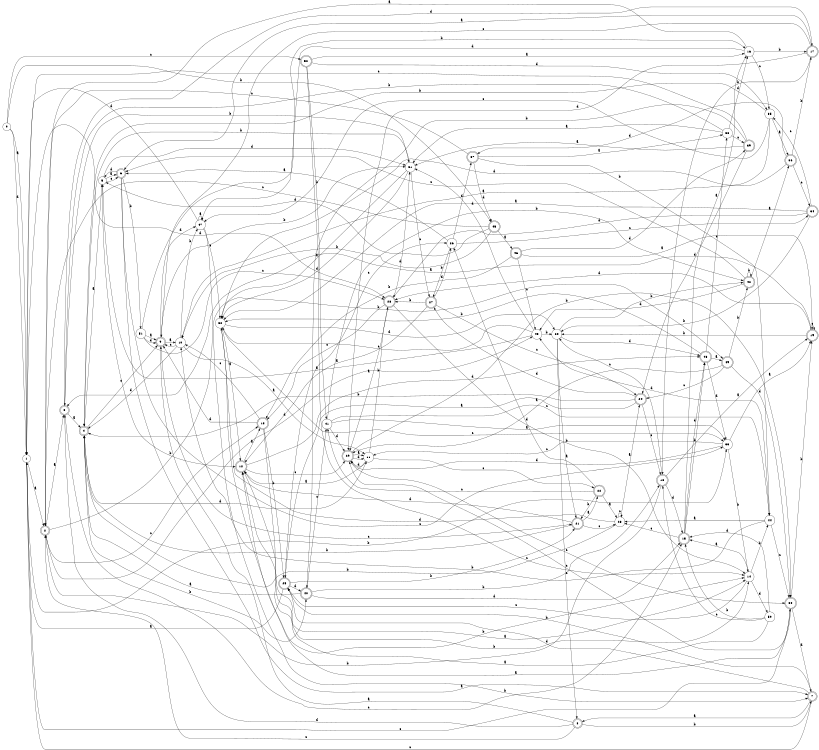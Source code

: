 digraph n43_9 {
__start0 [label="" shape="none"];

rankdir=LR;
size="8,5";

s0 [style="filled", color="black", fillcolor="white" shape="circle", label="0"];
s1 [style="filled", color="black", fillcolor="white" shape="circle", label="1"];
s2 [style="rounded,filled", color="black", fillcolor="white" shape="doublecircle", label="2"];
s3 [style="rounded,filled", color="black", fillcolor="white" shape="doublecircle", label="3"];
s4 [style="rounded,filled", color="black", fillcolor="white" shape="doublecircle", label="4"];
s5 [style="filled", color="black", fillcolor="white" shape="circle", label="5"];
s6 [style="rounded,filled", color="black", fillcolor="white" shape="doublecircle", label="6"];
s7 [style="rounded,filled", color="black", fillcolor="white" shape="doublecircle", label="7"];
s8 [style="rounded,filled", color="black", fillcolor="white" shape="doublecircle", label="8"];
s9 [style="rounded,filled", color="black", fillcolor="white" shape="doublecircle", label="9"];
s10 [style="filled", color="black", fillcolor="white" shape="circle", label="10"];
s11 [style="filled", color="black", fillcolor="white" shape="circle", label="11"];
s12 [style="rounded,filled", color="black", fillcolor="white" shape="doublecircle", label="12"];
s13 [style="rounded,filled", color="black", fillcolor="white" shape="doublecircle", label="13"];
s14 [style="filled", color="black", fillcolor="white" shape="circle", label="14"];
s15 [style="rounded,filled", color="black", fillcolor="white" shape="doublecircle", label="15"];
s16 [style="filled", color="black", fillcolor="white" shape="circle", label="16"];
s17 [style="rounded,filled", color="black", fillcolor="white" shape="doublecircle", label="17"];
s18 [style="rounded,filled", color="black", fillcolor="white" shape="doublecircle", label="18"];
s19 [style="rounded,filled", color="black", fillcolor="white" shape="doublecircle", label="19"];
s20 [style="filled", color="black", fillcolor="white" shape="circle", label="20"];
s21 [style="rounded,filled", color="black", fillcolor="white" shape="doublecircle", label="21"];
s22 [style="rounded,filled", color="black", fillcolor="white" shape="doublecircle", label="22"];
s23 [style="filled", color="black", fillcolor="white" shape="circle", label="23"];
s24 [style="rounded,filled", color="black", fillcolor="white" shape="doublecircle", label="24"];
s25 [style="rounded,filled", color="black", fillcolor="white" shape="doublecircle", label="25"];
s26 [style="filled", color="black", fillcolor="white" shape="circle", label="26"];
s27 [style="rounded,filled", color="black", fillcolor="white" shape="doublecircle", label="27"];
s28 [style="rounded,filled", color="black", fillcolor="white" shape="doublecircle", label="28"];
s29 [style="rounded,filled", color="black", fillcolor="white" shape="doublecircle", label="29"];
s30 [style="rounded,filled", color="black", fillcolor="white" shape="doublecircle", label="30"];
s31 [style="filled", color="black", fillcolor="white" shape="circle", label="31"];
s32 [style="filled", color="black", fillcolor="white" shape="circle", label="32"];
s33 [style="filled", color="black", fillcolor="white" shape="circle", label="33"];
s34 [style="rounded,filled", color="black", fillcolor="white" shape="doublecircle", label="34"];
s35 [style="filled", color="black", fillcolor="white" shape="circle", label="35"];
s36 [style="rounded,filled", color="black", fillcolor="white" shape="doublecircle", label="36"];
s37 [style="rounded,filled", color="black", fillcolor="white" shape="doublecircle", label="37"];
s38 [style="filled", color="black", fillcolor="white" shape="circle", label="38"];
s39 [style="rounded,filled", color="black", fillcolor="white" shape="doublecircle", label="39"];
s40 [style="rounded,filled", color="black", fillcolor="white" shape="doublecircle", label="40"];
s41 [style="filled", color="black", fillcolor="white" shape="circle", label="41"];
s42 [style="rounded,filled", color="black", fillcolor="white" shape="doublecircle", label="42"];
s43 [style="filled", color="black", fillcolor="white" shape="circle", label="43"];
s44 [style="filled", color="black", fillcolor="white" shape="circle", label="44"];
s45 [style="rounded,filled", color="black", fillcolor="white" shape="doublecircle", label="45"];
s46 [style="rounded,filled", color="black", fillcolor="white" shape="doublecircle", label="46"];
s47 [style="filled", color="black", fillcolor="white" shape="circle", label="47"];
s48 [style="rounded,filled", color="black", fillcolor="white" shape="doublecircle", label="48"];
s49 [style="rounded,filled", color="black", fillcolor="white" shape="doublecircle", label="49"];
s50 [style="filled", color="black", fillcolor="white" shape="circle", label="50"];
s51 [style="filled", color="black", fillcolor="white" shape="circle", label="51"];
s52 [style="rounded,filled", color="black", fillcolor="white" shape="doublecircle", label="52"];
s0 -> s1 [label="a"];
s0 -> s45 [label="b"];
s0 -> s52 [label="c"];
s0 -> s1 [label="d"];
s1 -> s2 [label="a"];
s1 -> s33 [label="b"];
s1 -> s30 [label="c"];
s1 -> s28 [label="d"];
s2 -> s3 [label="a"];
s2 -> s49 [label="b"];
s2 -> s13 [label="c"];
s2 -> s43 [label="d"];
s3 -> s4 [label="a"];
s3 -> s31 [label="b"];
s3 -> s15 [label="c"];
s3 -> s17 [label="d"];
s4 -> s5 [label="a"];
s4 -> s40 [label="b"];
s4 -> s9 [label="c"];
s4 -> s11 [label="d"];
s5 -> s6 [label="a"];
s5 -> s12 [label="b"];
s5 -> s6 [label="c"];
s5 -> s31 [label="d"];
s6 -> s7 [label="a"];
s6 -> s51 [label="b"];
s6 -> s33 [label="c"];
s6 -> s5 [label="d"];
s7 -> s8 [label="a"];
s7 -> s25 [label="b"];
s7 -> s1 [label="c"];
s7 -> s25 [label="d"];
s8 -> s9 [label="a"];
s8 -> s7 [label="b"];
s8 -> s2 [label="c"];
s8 -> s3 [label="d"];
s9 -> s10 [label="a"];
s9 -> s31 [label="b"];
s9 -> s21 [label="c"];
s9 -> s47 [label="d"];
s10 -> s11 [label="a"];
s10 -> s47 [label="b"];
s10 -> s9 [label="c"];
s10 -> s4 [label="d"];
s11 -> s12 [label="a"];
s11 -> s28 [label="b"];
s11 -> s22 [label="c"];
s11 -> s29 [label="d"];
s12 -> s13 [label="a"];
s12 -> s14 [label="b"];
s12 -> s29 [label="c"];
s12 -> s48 [label="d"];
s13 -> s14 [label="a"];
s13 -> s25 [label="b"];
s13 -> s10 [label="c"];
s13 -> s9 [label="d"];
s14 -> s15 [label="a"];
s14 -> s44 [label="b"];
s14 -> s25 [label="c"];
s14 -> s50 [label="d"];
s15 -> s16 [label="a"];
s15 -> s48 [label="b"];
s15 -> s23 [label="c"];
s15 -> s48 [label="d"];
s16 -> s2 [label="a"];
s16 -> s17 [label="b"];
s16 -> s35 [label="c"];
s16 -> s47 [label="d"];
s17 -> s6 [label="a"];
s17 -> s18 [label="b"];
s17 -> s9 [label="c"];
s17 -> s29 [label="d"];
s18 -> s19 [label="a"];
s18 -> s2 [label="b"];
s18 -> s20 [label="c"];
s18 -> s15 [label="d"];
s19 -> s3 [label="a"];
s19 -> s20 [label="b"];
s19 -> s19 [label="c"];
s19 -> s28 [label="d"];
s20 -> s21 [label="a"];
s20 -> s42 [label="b"];
s20 -> s8 [label="c"];
s20 -> s48 [label="d"];
s21 -> s22 [label="a"];
s21 -> s4 [label="b"];
s21 -> s23 [label="c"];
s21 -> s12 [label="d"];
s22 -> s23 [label="a"];
s22 -> s21 [label="b"];
s22 -> s41 [label="c"];
s22 -> s26 [label="d"];
s23 -> s24 [label="a"];
s23 -> s4 [label="b"];
s23 -> s23 [label="c"];
s23 -> s32 [label="d"];
s24 -> s25 [label="a"];
s24 -> s4 [label="b"];
s24 -> s18 [label="c"];
s24 -> s27 [label="d"];
s25 -> s1 [label="a"];
s25 -> s21 [label="b"];
s25 -> s26 [label="c"];
s25 -> s40 [label="d"];
s26 -> s6 [label="a"];
s26 -> s27 [label="b"];
s26 -> s34 [label="c"];
s26 -> s37 [label="d"];
s27 -> s12 [label="a"];
s27 -> s28 [label="b"];
s27 -> s24 [label="c"];
s27 -> s26 [label="d"];
s28 -> s29 [label="a"];
s28 -> s14 [label="b"];
s28 -> s13 [label="c"];
s28 -> s31 [label="d"];
s29 -> s11 [label="a"];
s29 -> s30 [label="b"];
s29 -> s30 [label="c"];
s29 -> s11 [label="d"];
s30 -> s12 [label="a"];
s30 -> s19 [label="b"];
s30 -> s29 [label="c"];
s30 -> s7 [label="d"];
s31 -> s32 [label="a"];
s31 -> s4 [label="b"];
s31 -> s27 [label="c"];
s31 -> s32 [label="d"];
s32 -> s12 [label="a"];
s32 -> s14 [label="b"];
s32 -> s33 [label="c"];
s32 -> s20 [label="d"];
s33 -> s19 [label="a"];
s33 -> s14 [label="b"];
s33 -> s11 [label="c"];
s33 -> s29 [label="d"];
s34 -> s32 [label="a"];
s34 -> s20 [label="b"];
s34 -> s35 [label="c"];
s34 -> s28 [label="d"];
s35 -> s36 [label="a"];
s35 -> s4 [label="b"];
s35 -> s47 [label="c"];
s35 -> s32 [label="d"];
s36 -> s10 [label="a"];
s36 -> s17 [label="b"];
s36 -> s34 [label="c"];
s36 -> s37 [label="d"];
s37 -> s38 [label="a"];
s37 -> s44 [label="b"];
s37 -> s2 [label="c"];
s37 -> s45 [label="d"];
s38 -> s31 [label="a"];
s38 -> s3 [label="b"];
s38 -> s39 [label="c"];
s38 -> s16 [label="d"];
s39 -> s31 [label="a"];
s39 -> s40 [label="b"];
s39 -> s1 [label="c"];
s39 -> s24 [label="d"];
s40 -> s4 [label="a"];
s40 -> s18 [label="b"];
s40 -> s41 [label="c"];
s40 -> s15 [label="d"];
s41 -> s33 [label="a"];
s41 -> s42 [label="b"];
s41 -> s44 [label="c"];
s41 -> s29 [label="d"];
s42 -> s36 [label="a"];
s42 -> s42 [label="b"];
s42 -> s6 [label="c"];
s42 -> s43 [label="d"];
s43 -> s5 [label="a"];
s43 -> s20 [label="b"];
s43 -> s32 [label="c"];
s43 -> s31 [label="d"];
s44 -> s23 [label="a"];
s44 -> s10 [label="b"];
s44 -> s30 [label="c"];
s44 -> s43 [label="d"];
s45 -> s46 [label="a"];
s45 -> s10 [label="b"];
s45 -> s2 [label="c"];
s45 -> s5 [label="d"];
s46 -> s19 [label="a"];
s46 -> s13 [label="b"];
s46 -> s43 [label="c"];
s46 -> s39 [label="d"];
s47 -> s47 [label="a"];
s47 -> s7 [label="b"];
s47 -> s32 [label="c"];
s47 -> s1 [label="d"];
s48 -> s49 [label="a"];
s48 -> s32 [label="b"];
s48 -> s38 [label="c"];
s48 -> s33 [label="d"];
s49 -> s29 [label="a"];
s49 -> s42 [label="b"];
s49 -> s24 [label="c"];
s49 -> s30 [label="d"];
s50 -> s12 [label="a"];
s50 -> s15 [label="b"];
s50 -> s18 [label="c"];
s50 -> s15 [label="d"];
s51 -> s9 [label="a"];
s51 -> s16 [label="b"];
s51 -> s28 [label="c"];
s51 -> s9 [label="d"];
s52 -> s16 [label="a"];
s52 -> s41 [label="b"];
s52 -> s14 [label="c"];
s52 -> s35 [label="d"];

}